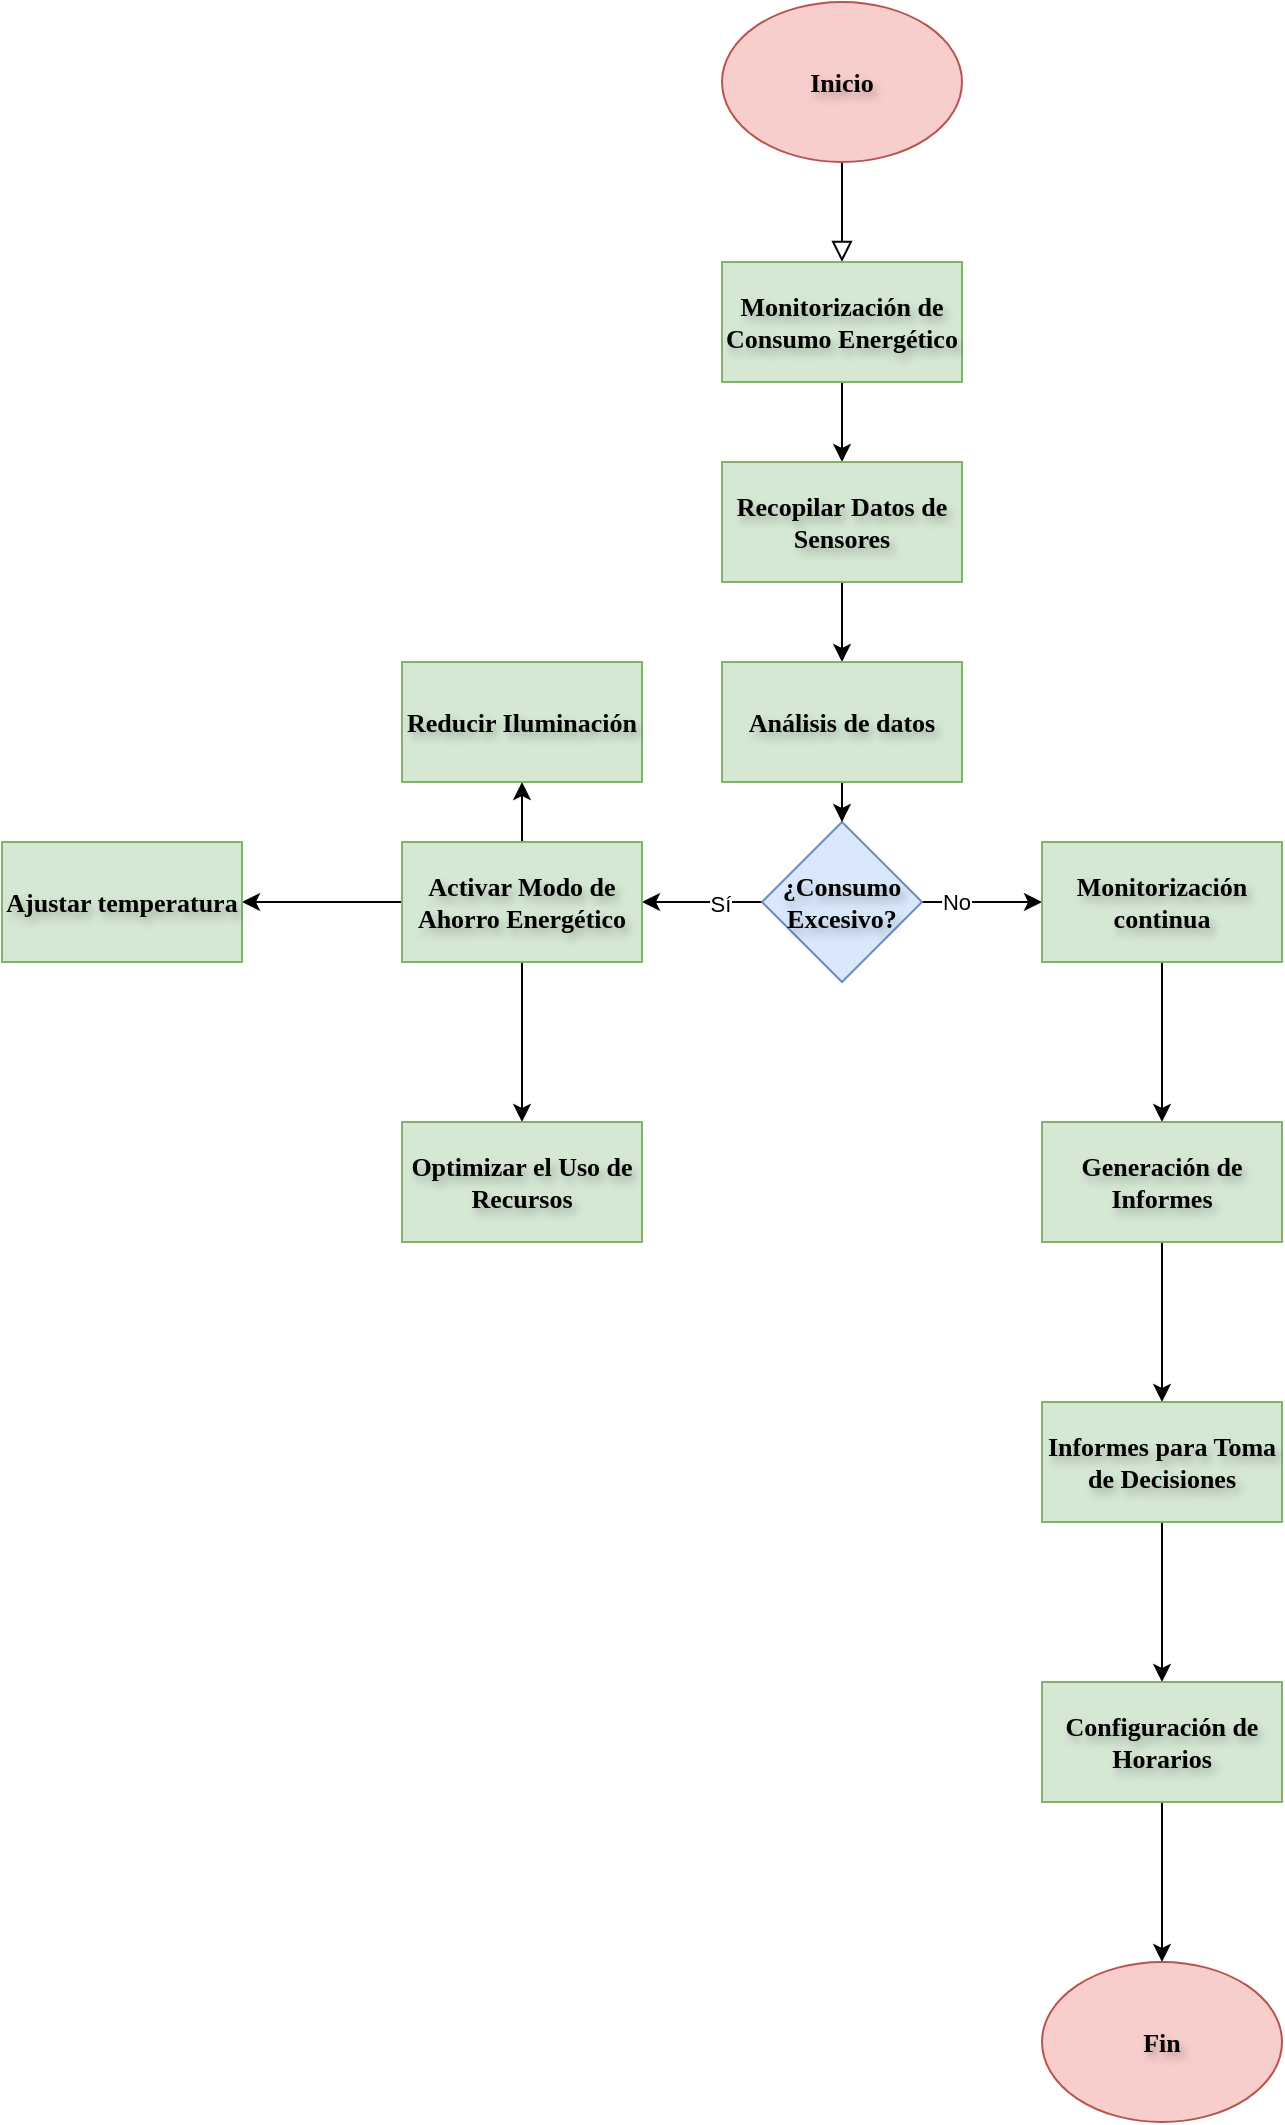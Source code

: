 <mxfile version="24.5.5" type="github">
  <diagram id="C5RBs43oDa-KdzZeNtuy" name="Page-1">
    <mxGraphModel dx="1877" dy="699" grid="1" gridSize="10" guides="1" tooltips="1" connect="1" arrows="1" fold="1" page="1" pageScale="1" pageWidth="827" pageHeight="1169" math="0" shadow="0">
      <root>
        <mxCell id="WIyWlLk6GJQsqaUBKTNV-0" />
        <mxCell id="WIyWlLk6GJQsqaUBKTNV-1" parent="WIyWlLk6GJQsqaUBKTNV-0" />
        <mxCell id="WIyWlLk6GJQsqaUBKTNV-2" value="" style="rounded=0;html=1;jettySize=auto;orthogonalLoop=1;fontSize=11;endArrow=block;endFill=0;endSize=8;strokeWidth=1;shadow=0;labelBackgroundColor=none;edgeStyle=orthogonalEdgeStyle;" parent="WIyWlLk6GJQsqaUBKTNV-1" edge="1">
          <mxGeometry relative="1" as="geometry">
            <mxPoint x="220" y="120" as="sourcePoint" />
            <mxPoint x="220" y="170" as="targetPoint" />
          </mxGeometry>
        </mxCell>
        <mxCell id="Mol4iM1pu7cychuhXDxR-0" value="&lt;font style=&quot;vertical-align: inherit; font-size: 13px;&quot;&gt;&lt;font style=&quot;vertical-align: inherit; font-size: 13px;&quot;&gt;Inicio&lt;/font&gt;&lt;/font&gt;" style="ellipse;whiteSpace=wrap;html=1;fillColor=#f8cecc;strokeColor=#b85450;fontStyle=1;fontFamily=Times New Roman;textShadow=1;fontSize=13;" vertex="1" parent="WIyWlLk6GJQsqaUBKTNV-1">
          <mxGeometry x="160" y="40" width="120" height="80" as="geometry" />
        </mxCell>
        <mxCell id="Mol4iM1pu7cychuhXDxR-4" value="" style="edgeStyle=orthogonalEdgeStyle;rounded=0;orthogonalLoop=1;jettySize=auto;html=1;" edge="1" parent="WIyWlLk6GJQsqaUBKTNV-1" source="Mol4iM1pu7cychuhXDxR-1" target="Mol4iM1pu7cychuhXDxR-2">
          <mxGeometry relative="1" as="geometry" />
        </mxCell>
        <mxCell id="Mol4iM1pu7cychuhXDxR-1" value="&lt;font style=&quot;vertical-align: inherit; font-size: 13px;&quot;&gt;&lt;font style=&quot;vertical-align: inherit; font-size: 13px;&quot;&gt;Monitorización de Consumo Energético&lt;/font&gt;&lt;/font&gt;" style="rounded=0;whiteSpace=wrap;html=1;fillColor=#d5e8d4;strokeColor=#82b366;fontFamily=Times New Roman;fontStyle=1;fontSize=13;textShadow=1;labelBorderColor=none;labelBackgroundColor=none;" vertex="1" parent="WIyWlLk6GJQsqaUBKTNV-1">
          <mxGeometry x="160" y="170" width="120" height="60" as="geometry" />
        </mxCell>
        <mxCell id="Mol4iM1pu7cychuhXDxR-6" value="" style="edgeStyle=orthogonalEdgeStyle;rounded=0;orthogonalLoop=1;jettySize=auto;html=1;" edge="1" parent="WIyWlLk6GJQsqaUBKTNV-1" source="Mol4iM1pu7cychuhXDxR-2" target="Mol4iM1pu7cychuhXDxR-5">
          <mxGeometry relative="1" as="geometry" />
        </mxCell>
        <mxCell id="Mol4iM1pu7cychuhXDxR-2" value="&lt;font style=&quot;vertical-align: inherit; font-size: 13px;&quot;&gt;&lt;font style=&quot;vertical-align: inherit; font-size: 13px;&quot;&gt;Recopilar Datos de Sensores&lt;/font&gt;&lt;/font&gt;" style="rounded=0;whiteSpace=wrap;html=1;fillColor=#d5e8d4;strokeColor=#82b366;fontStyle=1;fontFamily=Times New Roman;fontSize=13;textShadow=1;" vertex="1" parent="WIyWlLk6GJQsqaUBKTNV-1">
          <mxGeometry x="160" y="270" width="120" height="60" as="geometry" />
        </mxCell>
        <mxCell id="Mol4iM1pu7cychuhXDxR-8" value="" style="edgeStyle=orthogonalEdgeStyle;rounded=0;orthogonalLoop=1;jettySize=auto;html=1;" edge="1" parent="WIyWlLk6GJQsqaUBKTNV-1" source="Mol4iM1pu7cychuhXDxR-5" target="Mol4iM1pu7cychuhXDxR-7">
          <mxGeometry relative="1" as="geometry" />
        </mxCell>
        <mxCell id="Mol4iM1pu7cychuhXDxR-5" value="&lt;font style=&quot;vertical-align: inherit; font-size: 13px;&quot;&gt;&lt;font style=&quot;vertical-align: inherit; font-size: 13px;&quot;&gt;Análisis de datos&lt;/font&gt;&lt;/font&gt;" style="rounded=0;whiteSpace=wrap;html=1;fillColor=#d5e8d4;strokeColor=#82b366;fontStyle=1;fontFamily=Times New Roman;fontSize=13;textShadow=1;" vertex="1" parent="WIyWlLk6GJQsqaUBKTNV-1">
          <mxGeometry x="160" y="370" width="120" height="60" as="geometry" />
        </mxCell>
        <mxCell id="Mol4iM1pu7cychuhXDxR-10" value="" style="edgeStyle=orthogonalEdgeStyle;rounded=0;orthogonalLoop=1;jettySize=auto;html=1;" edge="1" parent="WIyWlLk6GJQsqaUBKTNV-1" source="Mol4iM1pu7cychuhXDxR-7" target="Mol4iM1pu7cychuhXDxR-9">
          <mxGeometry relative="1" as="geometry" />
        </mxCell>
        <mxCell id="Mol4iM1pu7cychuhXDxR-11" value="&lt;font style=&quot;vertical-align: inherit;&quot;&gt;&lt;font style=&quot;vertical-align: inherit;&quot;&gt;Sí&lt;/font&gt;&lt;/font&gt;" style="edgeLabel;html=1;align=center;verticalAlign=middle;resizable=0;points=[];" vertex="1" connectable="0" parent="Mol4iM1pu7cychuhXDxR-10">
          <mxGeometry x="-0.293" y="1" relative="1" as="geometry">
            <mxPoint as="offset" />
          </mxGeometry>
        </mxCell>
        <mxCell id="Mol4iM1pu7cychuhXDxR-15" value="" style="edgeStyle=orthogonalEdgeStyle;rounded=0;orthogonalLoop=1;jettySize=auto;html=1;" edge="1" parent="WIyWlLk6GJQsqaUBKTNV-1" source="Mol4iM1pu7cychuhXDxR-7" target="Mol4iM1pu7cychuhXDxR-14">
          <mxGeometry relative="1" as="geometry" />
        </mxCell>
        <mxCell id="Mol4iM1pu7cychuhXDxR-16" value="&lt;font style=&quot;vertical-align: inherit;&quot;&gt;&lt;font style=&quot;vertical-align: inherit;&quot;&gt;No&lt;/font&gt;&lt;/font&gt;" style="edgeLabel;html=1;align=center;verticalAlign=middle;resizable=0;points=[];" vertex="1" connectable="0" parent="Mol4iM1pu7cychuhXDxR-15">
          <mxGeometry x="-0.44" relative="1" as="geometry">
            <mxPoint as="offset" />
          </mxGeometry>
        </mxCell>
        <mxCell id="Mol4iM1pu7cychuhXDxR-7" value="&lt;font style=&quot;vertical-align: inherit; font-size: 13px;&quot;&gt;&lt;font style=&quot;vertical-align: inherit; font-size: 13px;&quot;&gt;¿Consumo Excesivo?&lt;/font&gt;&lt;/font&gt;" style="rhombus;whiteSpace=wrap;html=1;fillColor=#dae8fc;strokeColor=#6c8ebf;fontFamily=Times New Roman;fontStyle=1;textShadow=1;fontSize=13;" vertex="1" parent="WIyWlLk6GJQsqaUBKTNV-1">
          <mxGeometry x="180" y="450" width="80" height="80" as="geometry" />
        </mxCell>
        <mxCell id="Mol4iM1pu7cychuhXDxR-18" value="" style="edgeStyle=orthogonalEdgeStyle;rounded=0;orthogonalLoop=1;jettySize=auto;html=1;" edge="1" parent="WIyWlLk6GJQsqaUBKTNV-1" source="Mol4iM1pu7cychuhXDxR-9" target="Mol4iM1pu7cychuhXDxR-17">
          <mxGeometry relative="1" as="geometry" />
        </mxCell>
        <mxCell id="Mol4iM1pu7cychuhXDxR-21" value="" style="edgeStyle=orthogonalEdgeStyle;rounded=0;orthogonalLoop=1;jettySize=auto;html=1;" edge="1" parent="WIyWlLk6GJQsqaUBKTNV-1" source="Mol4iM1pu7cychuhXDxR-9" target="Mol4iM1pu7cychuhXDxR-19">
          <mxGeometry relative="1" as="geometry" />
        </mxCell>
        <mxCell id="Mol4iM1pu7cychuhXDxR-23" value="" style="edgeStyle=orthogonalEdgeStyle;rounded=0;orthogonalLoop=1;jettySize=auto;html=1;" edge="1" parent="WIyWlLk6GJQsqaUBKTNV-1" source="Mol4iM1pu7cychuhXDxR-9" target="Mol4iM1pu7cychuhXDxR-22">
          <mxGeometry relative="1" as="geometry" />
        </mxCell>
        <mxCell id="Mol4iM1pu7cychuhXDxR-9" value="&lt;font style=&quot;vertical-align: inherit; font-size: 13px;&quot;&gt;&lt;font style=&quot;vertical-align: inherit; font-size: 13px;&quot;&gt;Activar Modo de Ahorro Energético&lt;/font&gt;&lt;/font&gt;" style="whiteSpace=wrap;html=1;fillColor=#d5e8d4;strokeColor=#82b366;fontFamily=Times New Roman;fontSize=13;fontStyle=1;textShadow=1;" vertex="1" parent="WIyWlLk6GJQsqaUBKTNV-1">
          <mxGeometry y="460" width="120" height="60" as="geometry" />
        </mxCell>
        <mxCell id="Mol4iM1pu7cychuhXDxR-25" value="" style="edgeStyle=orthogonalEdgeStyle;rounded=0;orthogonalLoop=1;jettySize=auto;html=1;" edge="1" parent="WIyWlLk6GJQsqaUBKTNV-1" source="Mol4iM1pu7cychuhXDxR-14" target="Mol4iM1pu7cychuhXDxR-24">
          <mxGeometry relative="1" as="geometry" />
        </mxCell>
        <mxCell id="Mol4iM1pu7cychuhXDxR-14" value="&lt;font style=&quot;vertical-align: inherit; font-size: 13px;&quot;&gt;&lt;font style=&quot;vertical-align: inherit; font-size: 13px;&quot;&gt;Monitorización continua&lt;/font&gt;&lt;/font&gt;" style="whiteSpace=wrap;html=1;fillColor=#d5e8d4;strokeColor=#82b366;textShadow=1;fontStyle=1;fontFamily=Times New Roman;fontSize=13;" vertex="1" parent="WIyWlLk6GJQsqaUBKTNV-1">
          <mxGeometry x="320" y="460" width="120" height="60" as="geometry" />
        </mxCell>
        <mxCell id="Mol4iM1pu7cychuhXDxR-17" value="&lt;font style=&quot;vertical-align: inherit; font-size: 13px;&quot;&gt;&lt;font style=&quot;vertical-align: inherit; font-size: 13px;&quot;&gt;Optimizar el Uso de Recursos&lt;/font&gt;&lt;/font&gt;" style="whiteSpace=wrap;html=1;fillColor=#d5e8d4;strokeColor=#82b366;fontSize=13;fontFamily=Times New Roman;fontStyle=1;textShadow=1;" vertex="1" parent="WIyWlLk6GJQsqaUBKTNV-1">
          <mxGeometry y="600" width="120" height="60" as="geometry" />
        </mxCell>
        <mxCell id="Mol4iM1pu7cychuhXDxR-19" value="&lt;font style=&quot;vertical-align: inherit; font-size: 13px;&quot;&gt;&lt;font style=&quot;vertical-align: inherit; font-size: 13px;&quot;&gt;Reducir Iluminación&lt;/font&gt;&lt;/font&gt;" style="whiteSpace=wrap;html=1;fillColor=#d5e8d4;strokeColor=#82b366;fontStyle=1;textShadow=1;fontSize=13;fontFamily=Times New Roman;" vertex="1" parent="WIyWlLk6GJQsqaUBKTNV-1">
          <mxGeometry y="370" width="120" height="60" as="geometry" />
        </mxCell>
        <mxCell id="Mol4iM1pu7cychuhXDxR-22" value="&lt;font style=&quot;vertical-align: inherit; font-size: 13px;&quot;&gt;&lt;font style=&quot;vertical-align: inherit; font-size: 13px;&quot;&gt;Ajustar temperatura&lt;/font&gt;&lt;/font&gt;" style="whiteSpace=wrap;html=1;fillColor=#d5e8d4;strokeColor=#82b366;fontFamily=Times New Roman;fontSize=13;fontStyle=1;textShadow=1;" vertex="1" parent="WIyWlLk6GJQsqaUBKTNV-1">
          <mxGeometry x="-200" y="460" width="120" height="60" as="geometry" />
        </mxCell>
        <mxCell id="Mol4iM1pu7cychuhXDxR-27" value="" style="edgeStyle=orthogonalEdgeStyle;rounded=0;orthogonalLoop=1;jettySize=auto;html=1;" edge="1" parent="WIyWlLk6GJQsqaUBKTNV-1" source="Mol4iM1pu7cychuhXDxR-24" target="Mol4iM1pu7cychuhXDxR-26">
          <mxGeometry relative="1" as="geometry" />
        </mxCell>
        <mxCell id="Mol4iM1pu7cychuhXDxR-24" value="&lt;font style=&quot;vertical-align: inherit; font-size: 13px;&quot;&gt;&lt;font style=&quot;vertical-align: inherit; font-size: 13px;&quot;&gt;Generación de Informes&lt;/font&gt;&lt;/font&gt;" style="whiteSpace=wrap;html=1;fillColor=#d5e8d4;strokeColor=#82b366;fontFamily=Times New Roman;fontStyle=1;fontSize=13;textShadow=1;" vertex="1" parent="WIyWlLk6GJQsqaUBKTNV-1">
          <mxGeometry x="320" y="600" width="120" height="60" as="geometry" />
        </mxCell>
        <mxCell id="Mol4iM1pu7cychuhXDxR-29" value="" style="edgeStyle=orthogonalEdgeStyle;rounded=0;orthogonalLoop=1;jettySize=auto;html=1;" edge="1" parent="WIyWlLk6GJQsqaUBKTNV-1" source="Mol4iM1pu7cychuhXDxR-26" target="Mol4iM1pu7cychuhXDxR-28">
          <mxGeometry relative="1" as="geometry" />
        </mxCell>
        <mxCell id="Mol4iM1pu7cychuhXDxR-26" value="&lt;font style=&quot;vertical-align: inherit; font-size: 13px;&quot;&gt;&lt;font style=&quot;vertical-align: inherit; font-size: 13px;&quot;&gt;Informes para Toma de Decisiones&lt;/font&gt;&lt;/font&gt;" style="whiteSpace=wrap;html=1;fillColor=#d5e8d4;strokeColor=#82b366;fontFamily=Times New Roman;fontSize=13;fontStyle=1;textShadow=1;" vertex="1" parent="WIyWlLk6GJQsqaUBKTNV-1">
          <mxGeometry x="320" y="740" width="120" height="60" as="geometry" />
        </mxCell>
        <mxCell id="Mol4iM1pu7cychuhXDxR-31" value="" style="edgeStyle=orthogonalEdgeStyle;rounded=0;orthogonalLoop=1;jettySize=auto;html=1;" edge="1" parent="WIyWlLk6GJQsqaUBKTNV-1" source="Mol4iM1pu7cychuhXDxR-28">
          <mxGeometry relative="1" as="geometry">
            <mxPoint x="380" y="1020" as="targetPoint" />
          </mxGeometry>
        </mxCell>
        <mxCell id="Mol4iM1pu7cychuhXDxR-28" value="&lt;font style=&quot;vertical-align: inherit; font-size: 13px;&quot;&gt;&lt;font style=&quot;vertical-align: inherit; font-size: 13px;&quot;&gt;Configuración de Horarios&lt;/font&gt;&lt;/font&gt;" style="whiteSpace=wrap;html=1;fillColor=#d5e8d4;strokeColor=#82b366;fontSize=13;fontStyle=1;fontFamily=Times New Roman;textShadow=1;" vertex="1" parent="WIyWlLk6GJQsqaUBKTNV-1">
          <mxGeometry x="320" y="880" width="120" height="60" as="geometry" />
        </mxCell>
        <mxCell id="Mol4iM1pu7cychuhXDxR-32" value="&lt;font style=&quot;vertical-align: inherit; font-size: 13px;&quot;&gt;&lt;font style=&quot;vertical-align: inherit; font-size: 13px;&quot;&gt;Fin&lt;/font&gt;&lt;/font&gt;" style="ellipse;whiteSpace=wrap;html=1;fillColor=#f8cecc;strokeColor=#b85450;fontSize=13;fontFamily=Times New Roman;fontStyle=1;textShadow=1;" vertex="1" parent="WIyWlLk6GJQsqaUBKTNV-1">
          <mxGeometry x="320" y="1020" width="120" height="80" as="geometry" />
        </mxCell>
      </root>
    </mxGraphModel>
  </diagram>
</mxfile>
